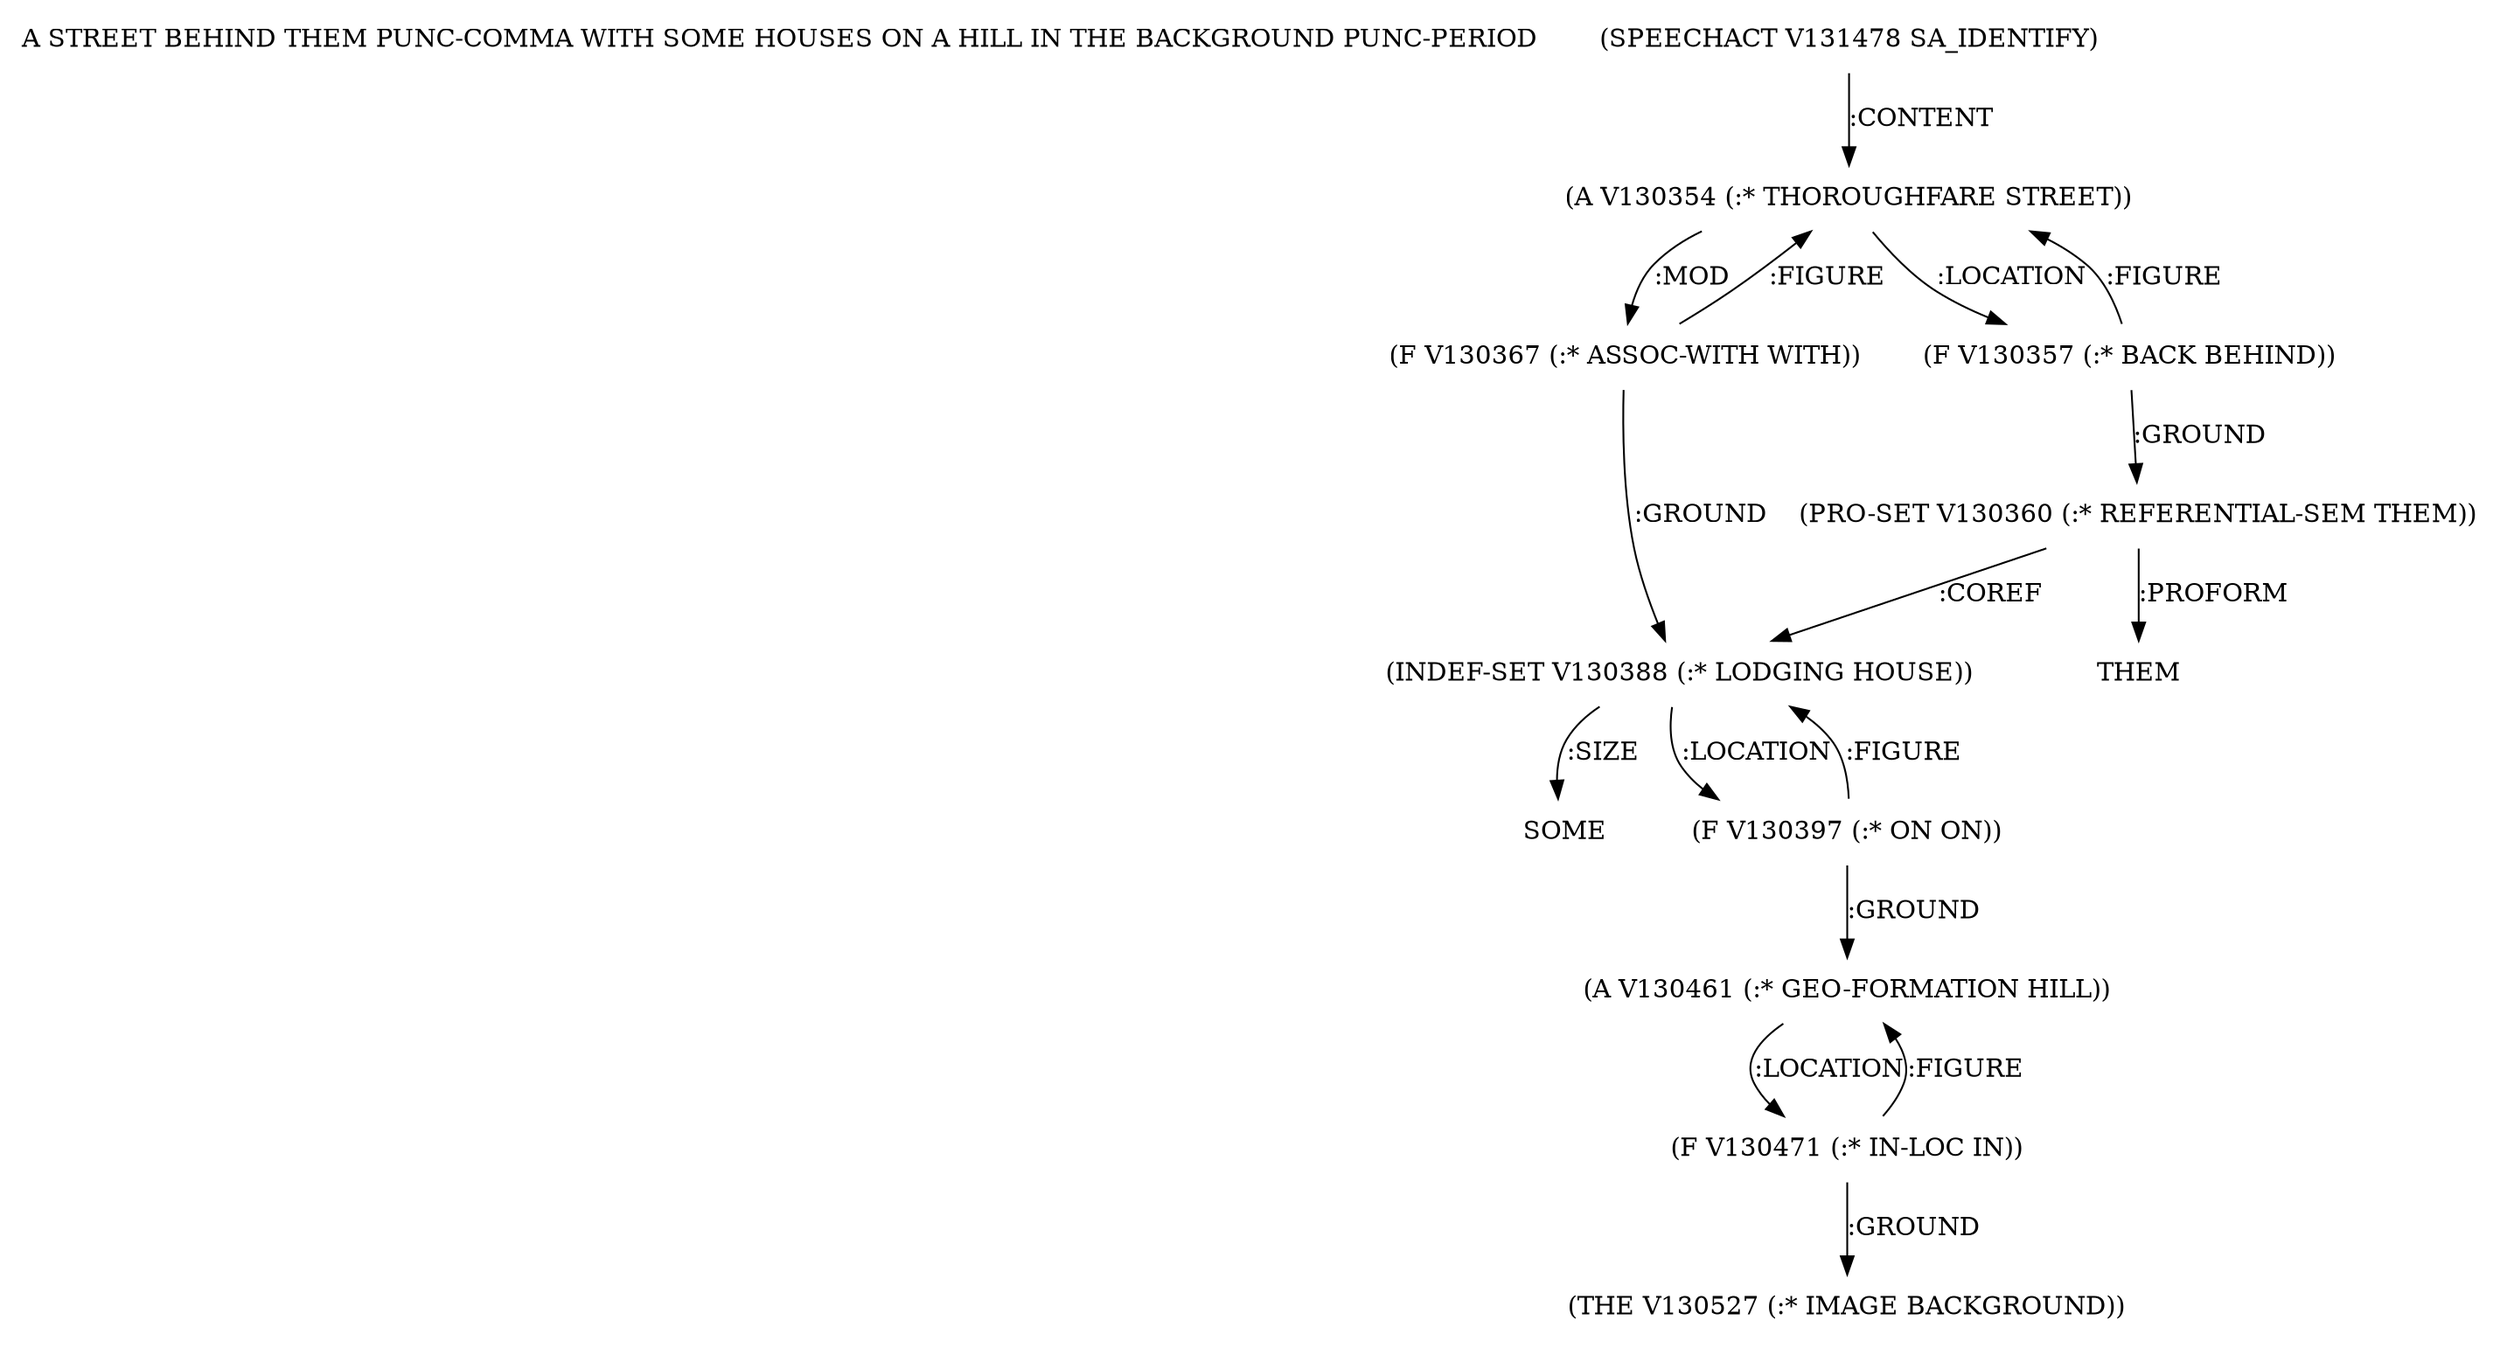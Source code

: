 digraph Terms {
  node [shape=none]
  "A STREET BEHIND THEM PUNC-COMMA WITH SOME HOUSES ON A HILL IN THE BACKGROUND PUNC-PERIOD"
  "V131478" [label="(SPEECHACT V131478 SA_IDENTIFY)"]
  "V131478" -> "V130354" [label=":CONTENT"]
  "V130354" [label="(A V130354 (:* THOROUGHFARE STREET))"]
  "V130354" -> "V130367" [label=":MOD"]
  "V130354" -> "V130357" [label=":LOCATION"]
  "V130357" [label="(F V130357 (:* BACK BEHIND))"]
  "V130357" -> "V130360" [label=":GROUND"]
  "V130357" -> "V130354" [label=":FIGURE"]
  "V130360" [label="(PRO-SET V130360 (:* REFERENTIAL-SEM THEM))"]
  "V130360" -> "NT131970" [label=":PROFORM"]
  "NT131970" [label="THEM"]
  "V130360" -> "V130388" [label=":COREF"]
  "V130367" [label="(F V130367 (:* ASSOC-WITH WITH))"]
  "V130367" -> "V130388" [label=":GROUND"]
  "V130367" -> "V130354" [label=":FIGURE"]
  "V130388" [label="(INDEF-SET V130388 (:* LODGING HOUSE))"]
  "V130388" -> "NT131971" [label=":SIZE"]
  "NT131971" [label="SOME"]
  "V130388" -> "V130397" [label=":LOCATION"]
  "V130397" [label="(F V130397 (:* ON ON))"]
  "V130397" -> "V130461" [label=":GROUND"]
  "V130397" -> "V130388" [label=":FIGURE"]
  "V130461" [label="(A V130461 (:* GEO-FORMATION HILL))"]
  "V130461" -> "V130471" [label=":LOCATION"]
  "V130471" [label="(F V130471 (:* IN-LOC IN))"]
  "V130471" -> "V130527" [label=":GROUND"]
  "V130471" -> "V130461" [label=":FIGURE"]
  "V130527" [label="(THE V130527 (:* IMAGE BACKGROUND))"]
}
